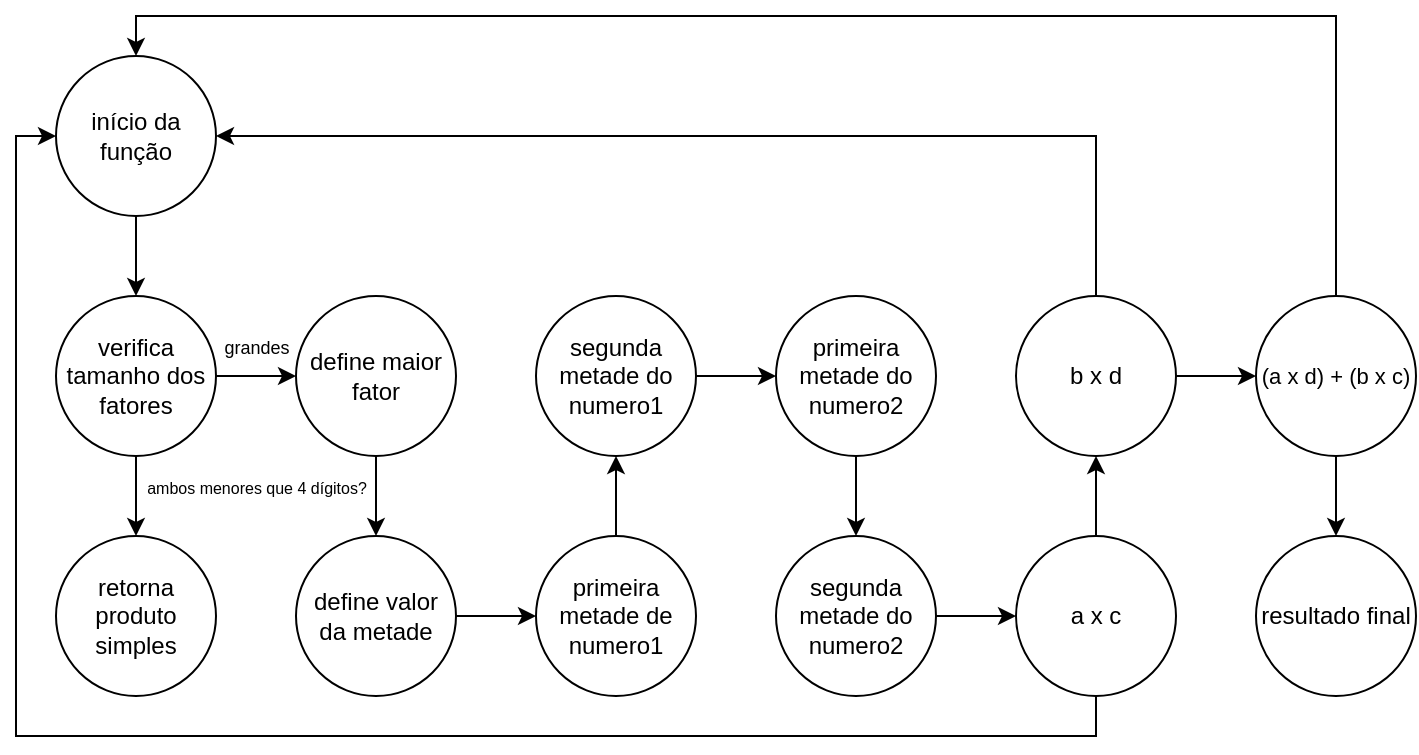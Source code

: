 <mxfile version="28.1.1">
  <diagram name="Page-1" id="8eR7TxyeBglMtWEwO8m1">
    <mxGraphModel dx="1018" dy="697" grid="1" gridSize="10" guides="1" tooltips="1" connect="1" arrows="1" fold="1" page="1" pageScale="1" pageWidth="827" pageHeight="1169" math="0" shadow="0">
      <root>
        <mxCell id="0" />
        <mxCell id="1" parent="0" />
        <mxCell id="mBPwHPOisGUMl75ZWg9b-5" style="edgeStyle=orthogonalEdgeStyle;rounded=0;orthogonalLoop=1;jettySize=auto;html=1;exitX=0.5;exitY=1;exitDx=0;exitDy=0;entryX=0.5;entryY=0;entryDx=0;entryDy=0;" edge="1" parent="1" source="mBPwHPOisGUMl75ZWg9b-1" target="mBPwHPOisGUMl75ZWg9b-3">
          <mxGeometry relative="1" as="geometry" />
        </mxCell>
        <mxCell id="mBPwHPOisGUMl75ZWg9b-1" value="início da função" style="ellipse;whiteSpace=wrap;html=1;aspect=fixed;" vertex="1" parent="1">
          <mxGeometry x="60" y="110" width="80" height="80" as="geometry" />
        </mxCell>
        <mxCell id="mBPwHPOisGUMl75ZWg9b-6" style="edgeStyle=orthogonalEdgeStyle;rounded=0;orthogonalLoop=1;jettySize=auto;html=1;exitX=0.5;exitY=1;exitDx=0;exitDy=0;entryX=0.5;entryY=0;entryDx=0;entryDy=0;" edge="1" parent="1" source="mBPwHPOisGUMl75ZWg9b-3" target="mBPwHPOisGUMl75ZWg9b-4">
          <mxGeometry relative="1" as="geometry" />
        </mxCell>
        <mxCell id="mBPwHPOisGUMl75ZWg9b-8" style="edgeStyle=orthogonalEdgeStyle;rounded=0;orthogonalLoop=1;jettySize=auto;html=1;exitX=1;exitY=0.5;exitDx=0;exitDy=0;entryX=0;entryY=0.5;entryDx=0;entryDy=0;" edge="1" parent="1" source="mBPwHPOisGUMl75ZWg9b-3" target="mBPwHPOisGUMl75ZWg9b-33">
          <mxGeometry relative="1" as="geometry" />
        </mxCell>
        <mxCell id="mBPwHPOisGUMl75ZWg9b-3" value="verifica tamanho dos fatores" style="ellipse;whiteSpace=wrap;html=1;aspect=fixed;" vertex="1" parent="1">
          <mxGeometry x="60" y="230" width="80" height="80" as="geometry" />
        </mxCell>
        <mxCell id="mBPwHPOisGUMl75ZWg9b-4" value="retorna produto simples" style="ellipse;whiteSpace=wrap;html=1;aspect=fixed;" vertex="1" parent="1">
          <mxGeometry x="60" y="350" width="80" height="80" as="geometry" />
        </mxCell>
        <mxCell id="mBPwHPOisGUMl75ZWg9b-37" style="edgeStyle=orthogonalEdgeStyle;rounded=0;orthogonalLoop=1;jettySize=auto;html=1;exitX=0.5;exitY=0;exitDx=0;exitDy=0;entryX=0.5;entryY=1;entryDx=0;entryDy=0;" edge="1" parent="1" source="mBPwHPOisGUMl75ZWg9b-7" target="mBPwHPOisGUMl75ZWg9b-9">
          <mxGeometry relative="1" as="geometry" />
        </mxCell>
        <mxCell id="mBPwHPOisGUMl75ZWg9b-7" value="primeira metade de numero1" style="ellipse;whiteSpace=wrap;html=1;aspect=fixed;" vertex="1" parent="1">
          <mxGeometry x="300" y="350" width="80" height="80" as="geometry" />
        </mxCell>
        <mxCell id="mBPwHPOisGUMl75ZWg9b-38" style="edgeStyle=orthogonalEdgeStyle;rounded=0;orthogonalLoop=1;jettySize=auto;html=1;exitX=1;exitY=0.5;exitDx=0;exitDy=0;entryX=0;entryY=0.5;entryDx=0;entryDy=0;" edge="1" parent="1" source="mBPwHPOisGUMl75ZWg9b-9" target="mBPwHPOisGUMl75ZWg9b-11">
          <mxGeometry relative="1" as="geometry" />
        </mxCell>
        <mxCell id="mBPwHPOisGUMl75ZWg9b-9" value="segunda metade do numero1" style="ellipse;whiteSpace=wrap;html=1;aspect=fixed;" vertex="1" parent="1">
          <mxGeometry x="300" y="230" width="80" height="80" as="geometry" />
        </mxCell>
        <mxCell id="mBPwHPOisGUMl75ZWg9b-39" style="edgeStyle=orthogonalEdgeStyle;rounded=0;orthogonalLoop=1;jettySize=auto;html=1;exitX=0.5;exitY=1;exitDx=0;exitDy=0;entryX=0.5;entryY=0;entryDx=0;entryDy=0;" edge="1" parent="1" source="mBPwHPOisGUMl75ZWg9b-11" target="mBPwHPOisGUMl75ZWg9b-13">
          <mxGeometry relative="1" as="geometry" />
        </mxCell>
        <mxCell id="mBPwHPOisGUMl75ZWg9b-11" value="primeira metade do numero2" style="ellipse;whiteSpace=wrap;html=1;aspect=fixed;" vertex="1" parent="1">
          <mxGeometry x="420" y="230" width="80" height="80" as="geometry" />
        </mxCell>
        <mxCell id="mBPwHPOisGUMl75ZWg9b-40" style="edgeStyle=orthogonalEdgeStyle;rounded=0;orthogonalLoop=1;jettySize=auto;html=1;exitX=1;exitY=0.5;exitDx=0;exitDy=0;entryX=0;entryY=0.5;entryDx=0;entryDy=0;" edge="1" parent="1" source="mBPwHPOisGUMl75ZWg9b-13" target="mBPwHPOisGUMl75ZWg9b-21">
          <mxGeometry relative="1" as="geometry" />
        </mxCell>
        <mxCell id="mBPwHPOisGUMl75ZWg9b-13" value="segunda metade do numero2" style="ellipse;whiteSpace=wrap;html=1;aspect=fixed;" vertex="1" parent="1">
          <mxGeometry x="420" y="350" width="80" height="80" as="geometry" />
        </mxCell>
        <mxCell id="mBPwHPOisGUMl75ZWg9b-19" value="&lt;font style=&quot;font-size: 8px;&quot;&gt;ambos menores que 4 dígitos?&lt;/font&gt;" style="text;html=1;align=center;verticalAlign=middle;resizable=0;points=[];autosize=1;strokeColor=none;fillColor=none;" vertex="1" parent="1">
          <mxGeometry x="95" y="310" width="130" height="30" as="geometry" />
        </mxCell>
        <mxCell id="mBPwHPOisGUMl75ZWg9b-41" style="edgeStyle=orthogonalEdgeStyle;rounded=0;orthogonalLoop=1;jettySize=auto;html=1;exitX=0.5;exitY=0;exitDx=0;exitDy=0;entryX=0.5;entryY=1;entryDx=0;entryDy=0;" edge="1" parent="1" source="mBPwHPOisGUMl75ZWg9b-21" target="mBPwHPOisGUMl75ZWg9b-22">
          <mxGeometry relative="1" as="geometry" />
        </mxCell>
        <mxCell id="mBPwHPOisGUMl75ZWg9b-46" style="edgeStyle=orthogonalEdgeStyle;rounded=0;orthogonalLoop=1;jettySize=auto;html=1;exitX=0.5;exitY=1;exitDx=0;exitDy=0;entryX=0;entryY=0.5;entryDx=0;entryDy=0;strokeColor=light-dark(#000000,#FF0000);" edge="1" parent="1" source="mBPwHPOisGUMl75ZWg9b-21" target="mBPwHPOisGUMl75ZWg9b-1">
          <mxGeometry relative="1" as="geometry" />
        </mxCell>
        <mxCell id="mBPwHPOisGUMl75ZWg9b-21" value="a x c" style="ellipse;whiteSpace=wrap;html=1;aspect=fixed;" vertex="1" parent="1">
          <mxGeometry x="540" y="350" width="80" height="80" as="geometry" />
        </mxCell>
        <mxCell id="mBPwHPOisGUMl75ZWg9b-42" style="edgeStyle=orthogonalEdgeStyle;rounded=0;orthogonalLoop=1;jettySize=auto;html=1;exitX=1;exitY=0.5;exitDx=0;exitDy=0;entryX=0;entryY=0.5;entryDx=0;entryDy=0;" edge="1" parent="1" source="mBPwHPOisGUMl75ZWg9b-22" target="mBPwHPOisGUMl75ZWg9b-25">
          <mxGeometry relative="1" as="geometry" />
        </mxCell>
        <mxCell id="mBPwHPOisGUMl75ZWg9b-44" style="edgeStyle=orthogonalEdgeStyle;rounded=0;orthogonalLoop=1;jettySize=auto;html=1;exitX=0.5;exitY=0;exitDx=0;exitDy=0;entryX=1;entryY=0.5;entryDx=0;entryDy=0;strokeColor=light-dark(#000000,#FF0000);" edge="1" parent="1" source="mBPwHPOisGUMl75ZWg9b-22" target="mBPwHPOisGUMl75ZWg9b-1">
          <mxGeometry relative="1" as="geometry" />
        </mxCell>
        <mxCell id="mBPwHPOisGUMl75ZWg9b-22" value="b x d" style="ellipse;whiteSpace=wrap;html=1;aspect=fixed;" vertex="1" parent="1">
          <mxGeometry x="540" y="230" width="80" height="80" as="geometry" />
        </mxCell>
        <mxCell id="mBPwHPOisGUMl75ZWg9b-43" style="edgeStyle=orthogonalEdgeStyle;rounded=0;orthogonalLoop=1;jettySize=auto;html=1;exitX=0.5;exitY=1;exitDx=0;exitDy=0;entryX=0.5;entryY=0;entryDx=0;entryDy=0;" edge="1" parent="1" source="mBPwHPOisGUMl75ZWg9b-25" target="mBPwHPOisGUMl75ZWg9b-30">
          <mxGeometry relative="1" as="geometry" />
        </mxCell>
        <mxCell id="mBPwHPOisGUMl75ZWg9b-45" style="edgeStyle=orthogonalEdgeStyle;rounded=0;orthogonalLoop=1;jettySize=auto;html=1;exitX=0.5;exitY=0;exitDx=0;exitDy=0;entryX=0.5;entryY=0;entryDx=0;entryDy=0;strokeColor=light-dark(#000000,#FF0000);" edge="1" parent="1" source="mBPwHPOisGUMl75ZWg9b-25" target="mBPwHPOisGUMl75ZWg9b-1">
          <mxGeometry relative="1" as="geometry" />
        </mxCell>
        <mxCell id="mBPwHPOisGUMl75ZWg9b-25" value="&lt;font style=&quot;font-size: 11px;&quot;&gt;(a x d) + (b x c)&lt;/font&gt;" style="ellipse;whiteSpace=wrap;html=1;aspect=fixed;" vertex="1" parent="1">
          <mxGeometry x="660" y="230" width="80" height="80" as="geometry" />
        </mxCell>
        <mxCell id="mBPwHPOisGUMl75ZWg9b-30" value="resultado final" style="ellipse;whiteSpace=wrap;html=1;aspect=fixed;" vertex="1" parent="1">
          <mxGeometry x="660" y="350" width="80" height="80" as="geometry" />
        </mxCell>
        <mxCell id="mBPwHPOisGUMl75ZWg9b-32" value="&lt;font style=&quot;font-size: 9px;&quot;&gt;grandes&lt;/font&gt;" style="text;html=1;align=center;verticalAlign=middle;resizable=0;points=[];autosize=1;strokeColor=none;fillColor=none;" vertex="1" parent="1">
          <mxGeometry x="130" y="240" width="60" height="30" as="geometry" />
        </mxCell>
        <mxCell id="mBPwHPOisGUMl75ZWg9b-35" style="edgeStyle=orthogonalEdgeStyle;rounded=0;orthogonalLoop=1;jettySize=auto;html=1;exitX=0.5;exitY=1;exitDx=0;exitDy=0;entryX=0.5;entryY=0;entryDx=0;entryDy=0;" edge="1" parent="1" source="mBPwHPOisGUMl75ZWg9b-33" target="mBPwHPOisGUMl75ZWg9b-34">
          <mxGeometry relative="1" as="geometry" />
        </mxCell>
        <mxCell id="mBPwHPOisGUMl75ZWg9b-33" value="define maior fator" style="ellipse;whiteSpace=wrap;html=1;aspect=fixed;" vertex="1" parent="1">
          <mxGeometry x="180" y="230" width="80" height="80" as="geometry" />
        </mxCell>
        <mxCell id="mBPwHPOisGUMl75ZWg9b-36" style="edgeStyle=orthogonalEdgeStyle;rounded=0;orthogonalLoop=1;jettySize=auto;html=1;exitX=1;exitY=0.5;exitDx=0;exitDy=0;entryX=0;entryY=0.5;entryDx=0;entryDy=0;" edge="1" parent="1" source="mBPwHPOisGUMl75ZWg9b-34" target="mBPwHPOisGUMl75ZWg9b-7">
          <mxGeometry relative="1" as="geometry" />
        </mxCell>
        <mxCell id="mBPwHPOisGUMl75ZWg9b-34" value="define valor da metade" style="ellipse;whiteSpace=wrap;html=1;aspect=fixed;" vertex="1" parent="1">
          <mxGeometry x="180" y="350" width="80" height="80" as="geometry" />
        </mxCell>
      </root>
    </mxGraphModel>
  </diagram>
</mxfile>
